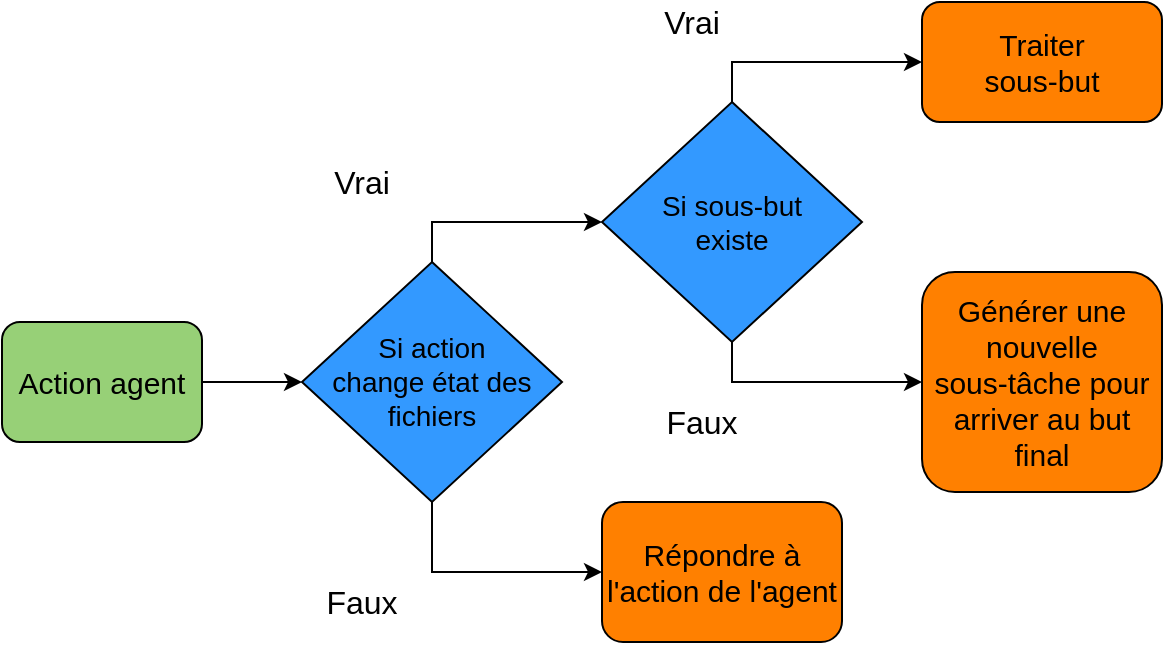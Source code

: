 <mxfile version="10.6.8" type="device"><diagram id="lExLXjc1cdtKiexNxYVn" name="Page-1"><mxGraphModel dx="1074" dy="598" grid="1" gridSize="10" guides="1" tooltips="1" connect="1" arrows="1" fold="1" page="1" pageScale="1" pageWidth="850" pageHeight="1100" math="0" shadow="0"><root><mxCell id="0"/><mxCell id="1" parent="0"/><mxCell id="gBONUCXfuuOxTCACP9RK-54" style="edgeStyle=orthogonalEdgeStyle;rounded=0;orthogonalLoop=1;jettySize=auto;html=1;exitX=1;exitY=0.5;exitDx=0;exitDy=0;" parent="1" source="gBONUCXfuuOxTCACP9RK-41" target="gBONUCXfuuOxTCACP9RK-48" edge="1"><mxGeometry relative="1" as="geometry"/></mxCell><mxCell id="gBONUCXfuuOxTCACP9RK-41" value="&lt;font style=&quot;font-size: 15px&quot;&gt;Action agent&lt;/font&gt;" style="rounded=1;whiteSpace=wrap;html=1;strokeColor=#000000;fillColor=#97D077;" parent="1" vertex="1"><mxGeometry x="170" y="210" width="100" height="60" as="geometry"/></mxCell><mxCell id="gBONUCXfuuOxTCACP9RK-45" style="edgeStyle=orthogonalEdgeStyle;rounded=0;orthogonalLoop=1;jettySize=auto;html=1;exitX=0.5;exitY=0;exitDx=0;exitDy=0;entryX=0;entryY=0.5;entryDx=0;entryDy=0;" parent="1" source="gBONUCXfuuOxTCACP9RK-42" target="gBONUCXfuuOxTCACP9RK-44" edge="1"><mxGeometry relative="1" as="geometry"/></mxCell><mxCell id="gBONUCXfuuOxTCACP9RK-52" style="edgeStyle=orthogonalEdgeStyle;rounded=0;orthogonalLoop=1;jettySize=auto;html=1;exitX=0.5;exitY=1;exitDx=0;exitDy=0;entryX=0;entryY=0.5;entryDx=0;entryDy=0;" parent="1" source="gBONUCXfuuOxTCACP9RK-42" target="gBONUCXfuuOxTCACP9RK-51" edge="1"><mxGeometry relative="1" as="geometry"/></mxCell><mxCell id="gBONUCXfuuOxTCACP9RK-42" value="&lt;div style=&quot;font-size: 14px&quot;&gt;&lt;font style=&quot;font-size: 14px&quot;&gt;Si sous-but&lt;/font&gt;&lt;/div&gt;&lt;div style=&quot;font-size: 14px&quot;&gt;&lt;font style=&quot;font-size: 14px&quot;&gt;existe&lt;br&gt;&lt;/font&gt;&lt;/div&gt;" style="rhombus;whiteSpace=wrap;html=1;strokeColor=#000000;fillColor=#3399FF;" parent="1" vertex="1"><mxGeometry x="470" y="100" width="130" height="120" as="geometry"/></mxCell><mxCell id="gBONUCXfuuOxTCACP9RK-44" value="&lt;div style=&quot;font-size: 15px&quot;&gt;&lt;font style=&quot;font-size: 15px&quot;&gt;Traiter &lt;br&gt;&lt;/font&gt;&lt;/div&gt;&lt;div style=&quot;font-size: 15px&quot;&gt;&lt;font style=&quot;font-size: 15px&quot;&gt;sous-but&lt;br&gt;&lt;/font&gt;&lt;/div&gt;" style="rounded=1;whiteSpace=wrap;html=1;strokeColor=#000000;fillColor=#FF8000;" parent="1" vertex="1"><mxGeometry x="630" y="50" width="120" height="60" as="geometry"/></mxCell><mxCell id="gBONUCXfuuOxTCACP9RK-46" value="&lt;div style=&quot;font-size: 15px&quot;&gt;&lt;font style=&quot;font-size: 15px&quot;&gt;Répondre à l'action de l'agent&lt;br&gt;&lt;/font&gt;&lt;/div&gt;" style="rounded=1;whiteSpace=wrap;html=1;strokeColor=#000000;fillColor=#FF8000;" parent="1" vertex="1"><mxGeometry x="470" y="300" width="120" height="70" as="geometry"/></mxCell><mxCell id="gBONUCXfuuOxTCACP9RK-50" style="edgeStyle=orthogonalEdgeStyle;rounded=0;orthogonalLoop=1;jettySize=auto;html=1;exitX=0.5;exitY=0;exitDx=0;exitDy=0;entryX=0;entryY=0.5;entryDx=0;entryDy=0;" parent="1" source="gBONUCXfuuOxTCACP9RK-48" target="gBONUCXfuuOxTCACP9RK-42" edge="1"><mxGeometry relative="1" as="geometry"/></mxCell><mxCell id="gBONUCXfuuOxTCACP9RK-53" style="edgeStyle=orthogonalEdgeStyle;rounded=0;orthogonalLoop=1;jettySize=auto;html=1;exitX=0.5;exitY=1;exitDx=0;exitDy=0;entryX=0;entryY=0.5;entryDx=0;entryDy=0;" parent="1" source="gBONUCXfuuOxTCACP9RK-48" target="gBONUCXfuuOxTCACP9RK-46" edge="1"><mxGeometry relative="1" as="geometry"/></mxCell><mxCell id="gBONUCXfuuOxTCACP9RK-48" value="&lt;div style=&quot;font-size: 14px&quot;&gt;&lt;font style=&quot;font-size: 14px&quot;&gt;Si action &lt;br&gt;&lt;/font&gt;&lt;/div&gt;&lt;div style=&quot;font-size: 14px&quot;&gt;&lt;font style=&quot;font-size: 14px&quot;&gt;change état des &lt;br&gt;&lt;/font&gt;&lt;/div&gt;&lt;div style=&quot;font-size: 14px&quot;&gt;&lt;font style=&quot;font-size: 14px&quot;&gt;fichiers&lt;/font&gt;&lt;br&gt;&lt;/div&gt;" style="rhombus;whiteSpace=wrap;html=1;strokeColor=#000000;fillColor=#3399FF;" parent="1" vertex="1"><mxGeometry x="320" y="180" width="130" height="120" as="geometry"/></mxCell><mxCell id="gBONUCXfuuOxTCACP9RK-51" value="&lt;div style=&quot;font-size: 15px&quot;&gt;&lt;font style=&quot;font-size: 15px&quot;&gt;Générer une &lt;br&gt;&lt;/font&gt;&lt;/div&gt;&lt;div style=&quot;font-size: 15px&quot;&gt;&lt;font style=&quot;font-size: 15px&quot;&gt;nouvelle &lt;br&gt;&lt;/font&gt;&lt;/div&gt;&lt;div style=&quot;font-size: 15px&quot;&gt;&lt;font style=&quot;font-size: 15px&quot;&gt;sous-tâche&lt;/font&gt; pour arriver au but &lt;br&gt;&lt;/div&gt;&lt;div style=&quot;font-size: 15px&quot;&gt;final&lt;br&gt;&lt;/div&gt;" style="rounded=1;whiteSpace=wrap;html=1;strokeColor=#000000;fillColor=#FF8000;" parent="1" vertex="1"><mxGeometry x="630" y="185" width="120" height="110" as="geometry"/></mxCell><mxCell id="AcXLMov1iROCkG6JEuAo-1" value="&lt;font style=&quot;font-size: 16px&quot;&gt;Vrai&lt;/font&gt;" style="text;html=1;strokeColor=none;fillColor=none;align=center;verticalAlign=middle;whiteSpace=wrap;rounded=0;" vertex="1" parent="1"><mxGeometry x="330" y="130" width="40" height="20" as="geometry"/></mxCell><mxCell id="AcXLMov1iROCkG6JEuAo-2" value="&lt;font style=&quot;font-size: 16px&quot;&gt;Vrai&lt;/font&gt;" style="text;html=1;strokeColor=none;fillColor=none;align=center;verticalAlign=middle;whiteSpace=wrap;rounded=0;" vertex="1" parent="1"><mxGeometry x="495" y="50" width="40" height="20" as="geometry"/></mxCell><mxCell id="AcXLMov1iROCkG6JEuAo-4" value="&lt;font style=&quot;font-size: 16px&quot;&gt;Faux&lt;/font&gt;" style="text;html=1;strokeColor=none;fillColor=none;align=center;verticalAlign=middle;whiteSpace=wrap;rounded=0;" vertex="1" parent="1"><mxGeometry x="330" y="340" width="40" height="20" as="geometry"/></mxCell><mxCell id="AcXLMov1iROCkG6JEuAo-5" value="&lt;font style=&quot;font-size: 16px&quot;&gt;Faux&lt;/font&gt;" style="text;html=1;strokeColor=none;fillColor=none;align=center;verticalAlign=middle;whiteSpace=wrap;rounded=0;" vertex="1" parent="1"><mxGeometry x="500" y="250" width="40" height="20" as="geometry"/></mxCell></root></mxGraphModel></diagram></mxfile>